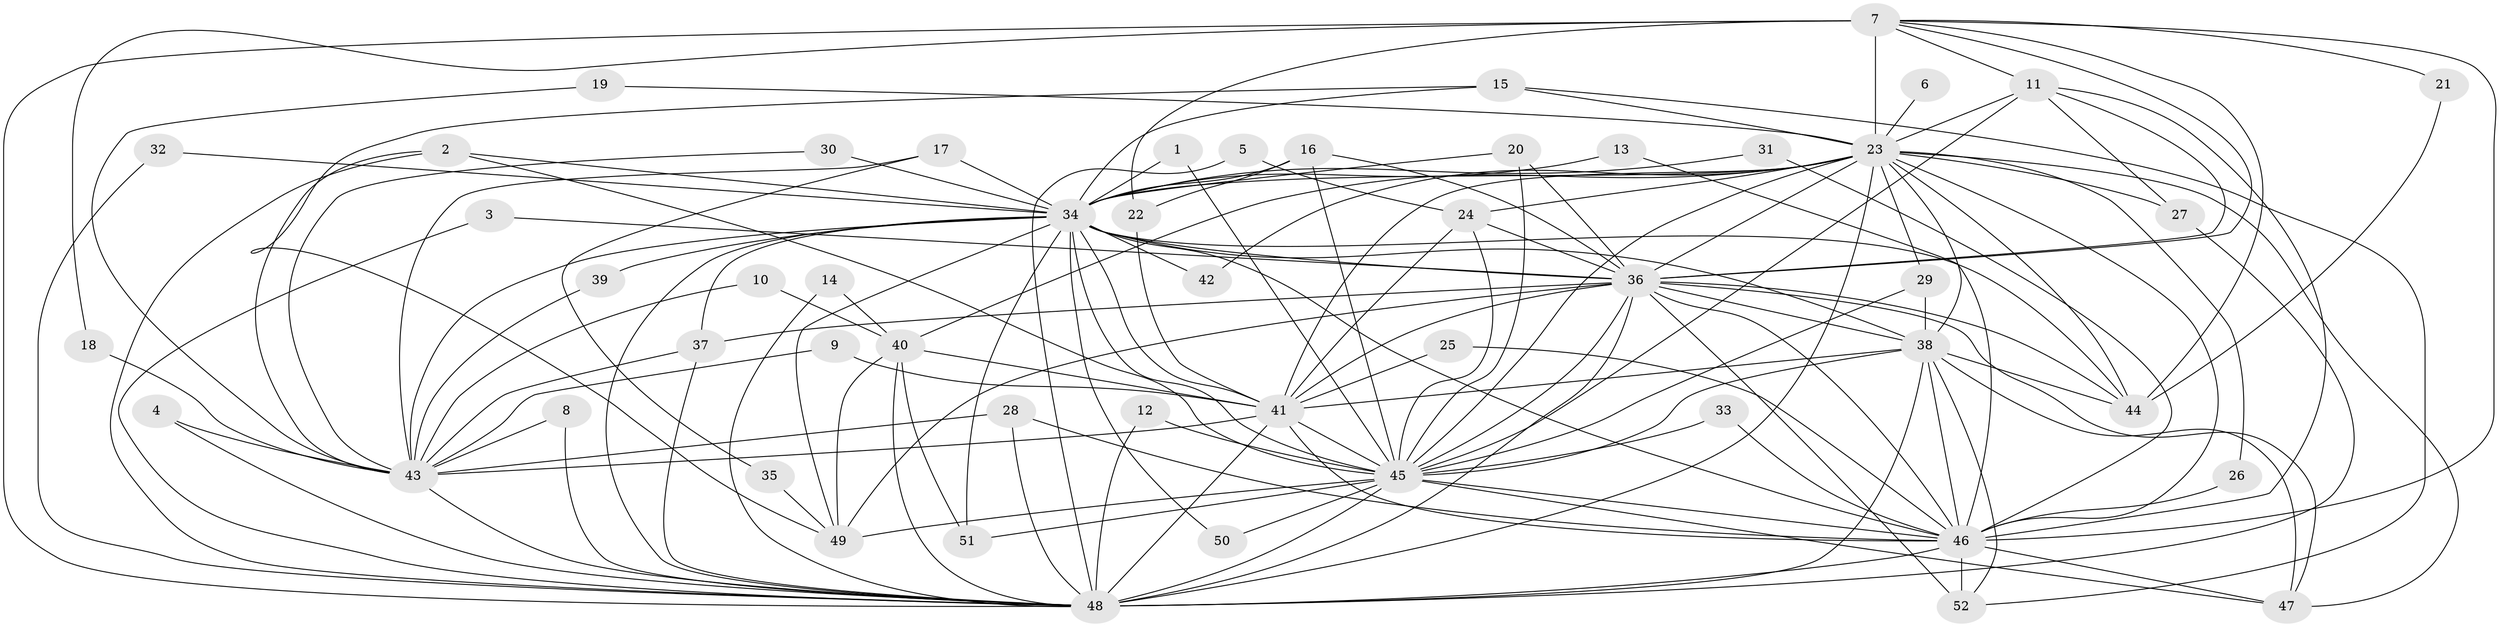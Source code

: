 // original degree distribution, {21: 0.028846153846153848, 19: 0.009615384615384616, 17: 0.019230769230769232, 31: 0.009615384615384616, 25: 0.009615384615384616, 14: 0.019230769230769232, 16: 0.009615384615384616, 4: 0.125, 3: 0.16346153846153846, 2: 0.5480769230769231, 5: 0.038461538461538464, 6: 0.009615384615384616, 7: 0.009615384615384616}
// Generated by graph-tools (version 1.1) at 2025/49/03/09/25 03:49:31]
// undirected, 52 vertices, 146 edges
graph export_dot {
graph [start="1"]
  node [color=gray90,style=filled];
  1;
  2;
  3;
  4;
  5;
  6;
  7;
  8;
  9;
  10;
  11;
  12;
  13;
  14;
  15;
  16;
  17;
  18;
  19;
  20;
  21;
  22;
  23;
  24;
  25;
  26;
  27;
  28;
  29;
  30;
  31;
  32;
  33;
  34;
  35;
  36;
  37;
  38;
  39;
  40;
  41;
  42;
  43;
  44;
  45;
  46;
  47;
  48;
  49;
  50;
  51;
  52;
  1 -- 34 [weight=1.0];
  1 -- 45 [weight=1.0];
  2 -- 34 [weight=1.0];
  2 -- 43 [weight=1.0];
  2 -- 45 [weight=1.0];
  2 -- 48 [weight=1.0];
  3 -- 36 [weight=1.0];
  3 -- 48 [weight=1.0];
  4 -- 43 [weight=1.0];
  4 -- 48 [weight=1.0];
  5 -- 24 [weight=1.0];
  5 -- 48 [weight=1.0];
  6 -- 23 [weight=2.0];
  7 -- 11 [weight=1.0];
  7 -- 18 [weight=1.0];
  7 -- 21 [weight=1.0];
  7 -- 22 [weight=1.0];
  7 -- 23 [weight=2.0];
  7 -- 36 [weight=1.0];
  7 -- 44 [weight=1.0];
  7 -- 46 [weight=1.0];
  7 -- 48 [weight=2.0];
  8 -- 43 [weight=1.0];
  8 -- 48 [weight=1.0];
  9 -- 41 [weight=1.0];
  9 -- 43 [weight=1.0];
  10 -- 40 [weight=1.0];
  10 -- 43 [weight=1.0];
  11 -- 23 [weight=1.0];
  11 -- 27 [weight=1.0];
  11 -- 36 [weight=1.0];
  11 -- 45 [weight=1.0];
  11 -- 46 [weight=1.0];
  12 -- 45 [weight=1.0];
  12 -- 48 [weight=1.0];
  13 -- 34 [weight=1.0];
  13 -- 46 [weight=1.0];
  14 -- 40 [weight=1.0];
  14 -- 48 [weight=1.0];
  15 -- 23 [weight=1.0];
  15 -- 34 [weight=1.0];
  15 -- 49 [weight=1.0];
  15 -- 52 [weight=1.0];
  16 -- 22 [weight=1.0];
  16 -- 34 [weight=1.0];
  16 -- 36 [weight=1.0];
  16 -- 45 [weight=1.0];
  17 -- 34 [weight=2.0];
  17 -- 35 [weight=1.0];
  17 -- 43 [weight=1.0];
  18 -- 43 [weight=1.0];
  19 -- 23 [weight=1.0];
  19 -- 43 [weight=1.0];
  20 -- 34 [weight=1.0];
  20 -- 36 [weight=1.0];
  20 -- 45 [weight=2.0];
  21 -- 44 [weight=1.0];
  22 -- 41 [weight=1.0];
  23 -- 24 [weight=1.0];
  23 -- 26 [weight=1.0];
  23 -- 27 [weight=1.0];
  23 -- 29 [weight=1.0];
  23 -- 34 [weight=2.0];
  23 -- 36 [weight=2.0];
  23 -- 38 [weight=2.0];
  23 -- 40 [weight=1.0];
  23 -- 41 [weight=2.0];
  23 -- 42 [weight=1.0];
  23 -- 44 [weight=1.0];
  23 -- 45 [weight=3.0];
  23 -- 46 [weight=3.0];
  23 -- 47 [weight=1.0];
  23 -- 48 [weight=4.0];
  24 -- 36 [weight=1.0];
  24 -- 41 [weight=1.0];
  24 -- 45 [weight=1.0];
  25 -- 41 [weight=1.0];
  25 -- 46 [weight=1.0];
  26 -- 46 [weight=1.0];
  27 -- 48 [weight=1.0];
  28 -- 43 [weight=1.0];
  28 -- 46 [weight=1.0];
  28 -- 48 [weight=1.0];
  29 -- 38 [weight=1.0];
  29 -- 45 [weight=1.0];
  30 -- 34 [weight=1.0];
  30 -- 43 [weight=1.0];
  31 -- 34 [weight=1.0];
  31 -- 46 [weight=1.0];
  32 -- 34 [weight=1.0];
  32 -- 48 [weight=1.0];
  33 -- 45 [weight=1.0];
  33 -- 46 [weight=1.0];
  34 -- 36 [weight=1.0];
  34 -- 37 [weight=1.0];
  34 -- 38 [weight=2.0];
  34 -- 39 [weight=1.0];
  34 -- 41 [weight=1.0];
  34 -- 42 [weight=1.0];
  34 -- 43 [weight=1.0];
  34 -- 44 [weight=1.0];
  34 -- 45 [weight=1.0];
  34 -- 46 [weight=1.0];
  34 -- 48 [weight=3.0];
  34 -- 49 [weight=1.0];
  34 -- 50 [weight=1.0];
  34 -- 51 [weight=1.0];
  35 -- 49 [weight=1.0];
  36 -- 37 [weight=2.0];
  36 -- 38 [weight=1.0];
  36 -- 41 [weight=1.0];
  36 -- 44 [weight=1.0];
  36 -- 45 [weight=1.0];
  36 -- 46 [weight=1.0];
  36 -- 47 [weight=1.0];
  36 -- 48 [weight=2.0];
  36 -- 49 [weight=1.0];
  36 -- 52 [weight=1.0];
  37 -- 43 [weight=1.0];
  37 -- 48 [weight=1.0];
  38 -- 41 [weight=1.0];
  38 -- 44 [weight=1.0];
  38 -- 45 [weight=1.0];
  38 -- 46 [weight=1.0];
  38 -- 47 [weight=1.0];
  38 -- 48 [weight=2.0];
  38 -- 52 [weight=1.0];
  39 -- 43 [weight=1.0];
  40 -- 41 [weight=1.0];
  40 -- 48 [weight=1.0];
  40 -- 49 [weight=1.0];
  40 -- 51 [weight=2.0];
  41 -- 43 [weight=1.0];
  41 -- 45 [weight=1.0];
  41 -- 46 [weight=1.0];
  41 -- 48 [weight=3.0];
  43 -- 48 [weight=1.0];
  45 -- 46 [weight=1.0];
  45 -- 47 [weight=1.0];
  45 -- 48 [weight=2.0];
  45 -- 49 [weight=2.0];
  45 -- 50 [weight=1.0];
  45 -- 51 [weight=1.0];
  46 -- 47 [weight=1.0];
  46 -- 48 [weight=2.0];
  46 -- 52 [weight=2.0];
}
